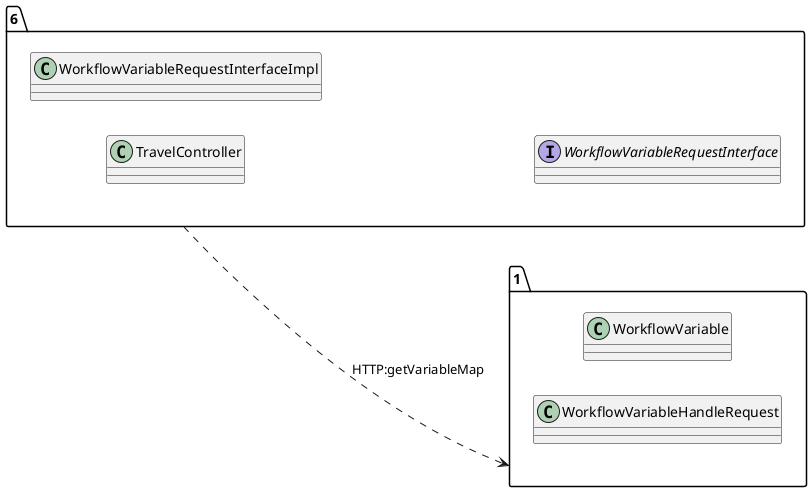 @startuml 
allow_mixing
left to right direction
package "6"{
class TravelController
class WorkflowVariableRequestInterfaceImpl
interface WorkflowVariableRequestInterface

}
package "1"{
class WorkflowVariable
class WorkflowVariableHandleRequest

}
"6" ..> "1":HTTP:getVariableMap
@enduml